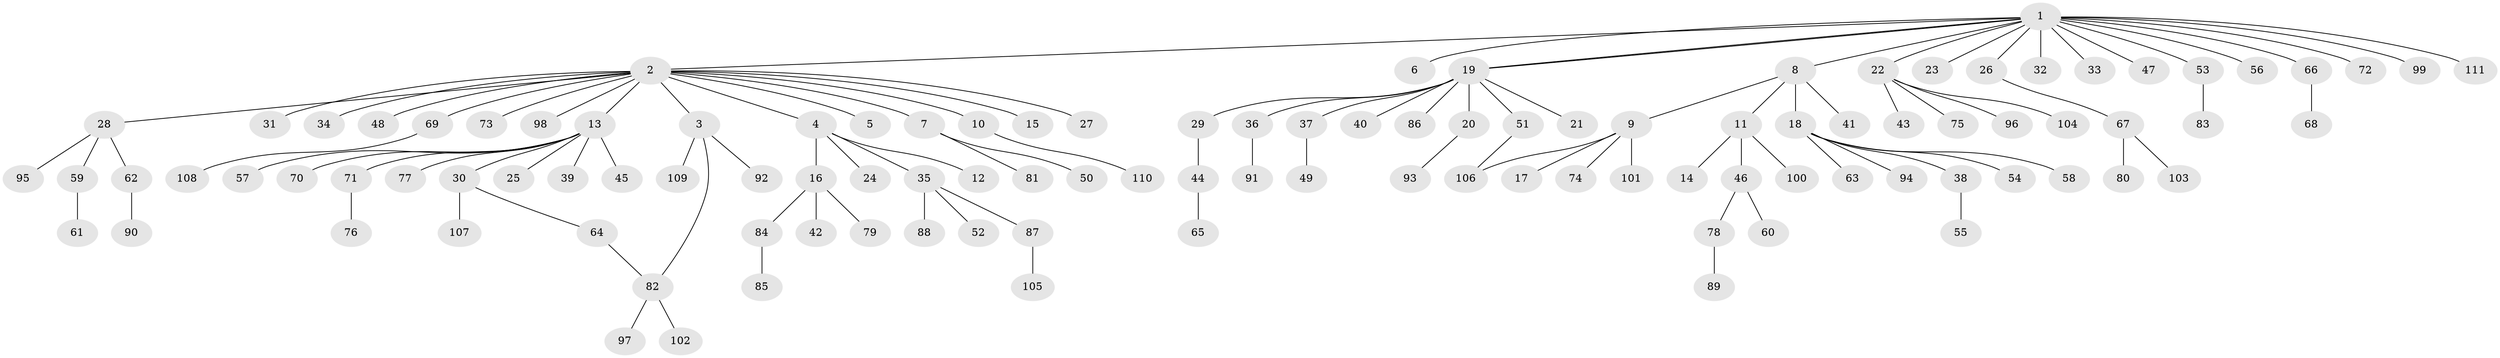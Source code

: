 // coarse degree distribution, {15: 0.029411764705882353, 3: 0.10294117647058823, 4: 0.04411764705882353, 1: 0.6764705882352942, 2: 0.11764705882352941, 8: 0.014705882352941176, 5: 0.014705882352941176}
// Generated by graph-tools (version 1.1) at 2025/50/03/04/25 22:50:44]
// undirected, 111 vertices, 113 edges
graph export_dot {
  node [color=gray90,style=filled];
  1;
  2;
  3;
  4;
  5;
  6;
  7;
  8;
  9;
  10;
  11;
  12;
  13;
  14;
  15;
  16;
  17;
  18;
  19;
  20;
  21;
  22;
  23;
  24;
  25;
  26;
  27;
  28;
  29;
  30;
  31;
  32;
  33;
  34;
  35;
  36;
  37;
  38;
  39;
  40;
  41;
  42;
  43;
  44;
  45;
  46;
  47;
  48;
  49;
  50;
  51;
  52;
  53;
  54;
  55;
  56;
  57;
  58;
  59;
  60;
  61;
  62;
  63;
  64;
  65;
  66;
  67;
  68;
  69;
  70;
  71;
  72;
  73;
  74;
  75;
  76;
  77;
  78;
  79;
  80;
  81;
  82;
  83;
  84;
  85;
  86;
  87;
  88;
  89;
  90;
  91;
  92;
  93;
  94;
  95;
  96;
  97;
  98;
  99;
  100;
  101;
  102;
  103;
  104;
  105;
  106;
  107;
  108;
  109;
  110;
  111;
  1 -- 2;
  1 -- 6;
  1 -- 8;
  1 -- 19;
  1 -- 19;
  1 -- 22;
  1 -- 23;
  1 -- 26;
  1 -- 32;
  1 -- 33;
  1 -- 47;
  1 -- 53;
  1 -- 56;
  1 -- 66;
  1 -- 72;
  1 -- 99;
  1 -- 111;
  2 -- 3;
  2 -- 4;
  2 -- 5;
  2 -- 7;
  2 -- 10;
  2 -- 13;
  2 -- 15;
  2 -- 27;
  2 -- 28;
  2 -- 31;
  2 -- 34;
  2 -- 48;
  2 -- 69;
  2 -- 73;
  2 -- 98;
  3 -- 82;
  3 -- 92;
  3 -- 109;
  4 -- 12;
  4 -- 16;
  4 -- 24;
  4 -- 35;
  7 -- 50;
  7 -- 81;
  8 -- 9;
  8 -- 11;
  8 -- 18;
  8 -- 41;
  9 -- 17;
  9 -- 74;
  9 -- 101;
  9 -- 106;
  10 -- 110;
  11 -- 14;
  11 -- 46;
  11 -- 100;
  13 -- 25;
  13 -- 30;
  13 -- 39;
  13 -- 45;
  13 -- 57;
  13 -- 70;
  13 -- 71;
  13 -- 77;
  16 -- 42;
  16 -- 79;
  16 -- 84;
  18 -- 38;
  18 -- 54;
  18 -- 58;
  18 -- 63;
  18 -- 94;
  19 -- 20;
  19 -- 21;
  19 -- 29;
  19 -- 36;
  19 -- 37;
  19 -- 40;
  19 -- 51;
  19 -- 86;
  20 -- 93;
  22 -- 43;
  22 -- 75;
  22 -- 96;
  22 -- 104;
  26 -- 67;
  28 -- 59;
  28 -- 62;
  28 -- 95;
  29 -- 44;
  30 -- 64;
  30 -- 107;
  35 -- 52;
  35 -- 87;
  35 -- 88;
  36 -- 91;
  37 -- 49;
  38 -- 55;
  44 -- 65;
  46 -- 60;
  46 -- 78;
  51 -- 106;
  53 -- 83;
  59 -- 61;
  62 -- 90;
  64 -- 82;
  66 -- 68;
  67 -- 80;
  67 -- 103;
  69 -- 108;
  71 -- 76;
  78 -- 89;
  82 -- 97;
  82 -- 102;
  84 -- 85;
  87 -- 105;
}
